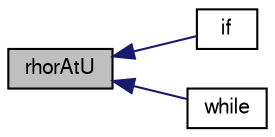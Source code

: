 digraph "rhorAtU"
{
  bgcolor="transparent";
  edge [fontname="FreeSans",fontsize="10",labelfontname="FreeSans",labelfontsize="10"];
  node [fontname="FreeSans",fontsize="10",shape=record];
  rankdir="LR";
  Node331 [label="rhorAtU",height=0.2,width=0.4,color="black", fillcolor="grey75", style="filled", fontcolor="black"];
  Node331 -> Node332 [dir="back",color="midnightblue",fontsize="10",style="solid",fontname="FreeSans"];
  Node332 [label="if",height=0.2,width=0.4,color="black",URL="$a38051.html#a8b7f998449b569bf0b55d8c54cbac3cc"];
  Node331 -> Node333 [dir="back",color="midnightblue",fontsize="10",style="solid",fontname="FreeSans"];
  Node333 [label="while",height=0.2,width=0.4,color="black",URL="$a38051.html#ab13470e79e249d04c443bf59be9ff31d"];
}
